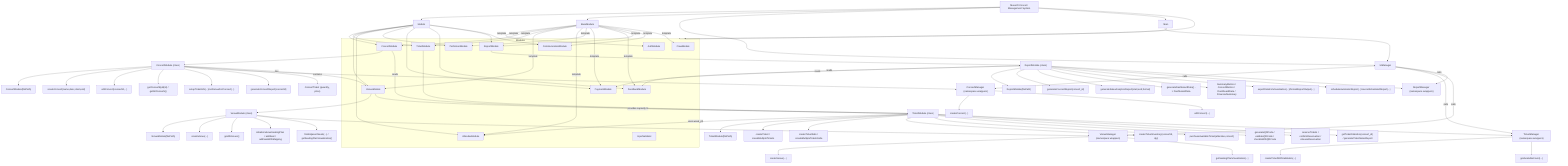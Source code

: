 graph TD
    SYS["MuseIO Concert Management System"]

    %% Core layer
    SYS --> MODELS["Models"]
    SYS --> BASE["BaseModule<T,Id>"]
    SYS --> UI["UIManager"]
    SYS --> MAIN["Main"]

    %% Modules group
    subgraph MODULES["Modules"]
        direction TB
        AUTH["AuthModule"]
        CONCERT["ConcertModule"]
        TICKET["TicketModule"]
        VENUE["VenueModule"]
        ATTENDEE["AttendeeModule"]
        PERFORMER["PerformerModule"]
        PAYMENT["PaymentModule"]
        FEEDBACK["FeedbackModule"]
        REPORT["ReportModule"]
        COMM["CommunicationModule"]
        CREW["CrewModule"]
        VALIDATION["InputValidator"]
    end
    SYS --> MODULES

    %% Inheritance from BaseModule
    BASE -->|template| AUTH
    BASE -->|template| CONCERT
    BASE -->|template| TICKET
    BASE -->|template| VENUE
    BASE -->|template| ATTENDEE
    BASE -->|template| PERFORMER
    BASE -->|template| PAYMENT
    BASE -->|template| FEEDBACK
    BASE -->|template| REPORT
    BASE -->|template| COMM
    BASE -->|template| CREW

    %% Model usage
    MODELS --> CONCERT
    MODELS --> TICKET
    MODELS --> VENUE
    MODELS --> ATTENDEE
    MODELS --> PERFORMER
    MODELS --> PAYMENT
    MODELS --> FEEDBACK
    MODELS --> REPORT
    MODELS --> COMM

    %% ConcertModule details (level 3 -> 4)
    CONCERT --> CM_CLASS["ConcertModule (class)"]
    CM_CLASS --> CM_ctor["ConcertModule(filePath)"]
    CM_CLASS --> CM_create["createConcert(name,desc,start,end)"]
    CM_CLASS --> CM_edit["editConcert(concertId,...)"]
    CM_CLASS --> CM_get["getConcertById(id) / getAllConcerts()"]
    CM_CLASS --> CM_ticketInfo["setupTicketInfo(...)/setVenueForConcert(...)"]
    CM_CLASS --> CM_reports["generateConcertReport(concertId)"]
    CM_CLASS --> Concert_NS["ConcertManager (namespace wrappers)"]
    Concert_NS --> CM_fn_create["createConcert(...)"]
    Concert_NS --> CM_fn_edit["editConcert(...)"]

    %% TicketModule details (level 3 -> 4 -> 5)
    TICKET --> TM_CLASS["TicketModule (class)"]
    TM_CLASS --> TM_ctor["TicketModule(filePath)"]
    TM_CLASS --> TM_create["createTicket / createMultipleTickets"]
    TM_CLASS --> TM_safe["createTicketSafe / createMultipleTicketsSafe"]
    TM_CLASS --> TM_inventory["createTicketInventory(concertId, qty)"]
    TM_CLASS --> TM_purchase["purchaseAvailableTicket(attendee,concert)"]
    TM_CLASS --> TM_qr["generateQRCode / validateQRCode / checkInWithQRCode"]
    TM_CLASS --> TM_reserve["reserveTickets / confirmReservation / releaseReservation"]
    TM_CLASS --> TM_stats["getTicketStatistics(concert_id) / generateTicketSalesReport"]
    TM_CLASS --> Ticket_NS["TicketManager (namespace wrappers)"]
    Ticket_NS --> TM_fn_createVal["createTicketWithValidation(...)"]
    Ticket_NS --> TM_fn_getCount["getAvailableCount(...)"]

    %% VenueModule details (level 3 -> 4)
    VENUE --> VM_CLASS["VenueModule (class)"]
    VM_CLASS --> VM_ctor["VenueModule(filePath)"]
    VM_CLASS --> VM_create["createVenue(...)"]
    VM_CLASS --> VM_getAll["getAllVenues()"]
    VM_CLASS --> VM_seating["initializeVenueSeatingPlan / addSeat / addSeatWithMapping"]
    VM_CLASS --> VM_adjacent["findAdjacentSeats(...) / getSeatingPlanVisualization()"]
    VM_CLASS --> Venue_NS["VenueManager (namespace wrappers)"]
    Venue_NS --> VM_fn_create["createVenue(...)"]
    Venue_NS --> VM_fn_visual["getSeatingPlanVisualization(...)"]

    %% ReportModule details (level 3 -> 4 -> 5)
    REPORT --> RM_CLASS["ReportModule (class)"]
    RM_CLASS --> RM_ctor["ReportModule(filePath)"]
    RM_CLASS --> RM_generate["generateConcertReport(concert_id)"]
    RM_CLASS --> RM_sales["generateSalesAnalyticsReport(start,end,format)"]
    RM_CLASS --> RM_dashboard["generateDashboardData() -> DashboardData"]
    RM_CLASS --> RM_structs["SummaryMetrics / ConcertMetrics / DashboardData / FinancialSummary"]
    RM_CLASS --> RM_export["exportDataForVisualization(...)/formatReportOutput(...)"]
    RM_CLASS --> RM_schedule["scheduleAutomaticReport(...)/cancelScheduledReport(...)"]
    RM_CLASS --> Report_NS["ReportManager (namespace wrappers)"]

    %% Cross-module relationships
    TM_CLASS -->|uses weak_ptr| ATTENDEE
    TM_CLASS -->|reads| CONCERT
    CM_CLASS -->|contains| CT_INFO["ConcertTicket (quantity, price)"]
    CM_CLASS -->|has| VENUE
    RM_CLASS -->|reads| FEEDBACK
    RM_CLASS -->|reads| PAYMENT
    VENUE -->|provides capacity to| TM_CLASS

    %% UI & Main
    MAIN --> UI
    MAIN --> MODULES
    UI -->|calls| Concert_NS
    UI -->|calls| Ticket_NS
    UI -->|calls| Venue_NS
    UI -->|calls| Report_NS